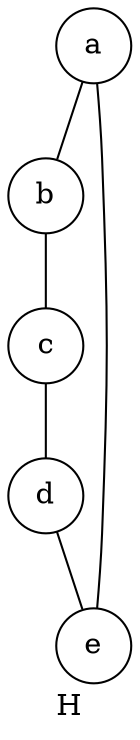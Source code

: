 graph H {
    splines=true
    overlap=false
    edge [len=2]
    node [shape=circle]
    label="H"
    a -- b -- c -- d -- e -- a
}
